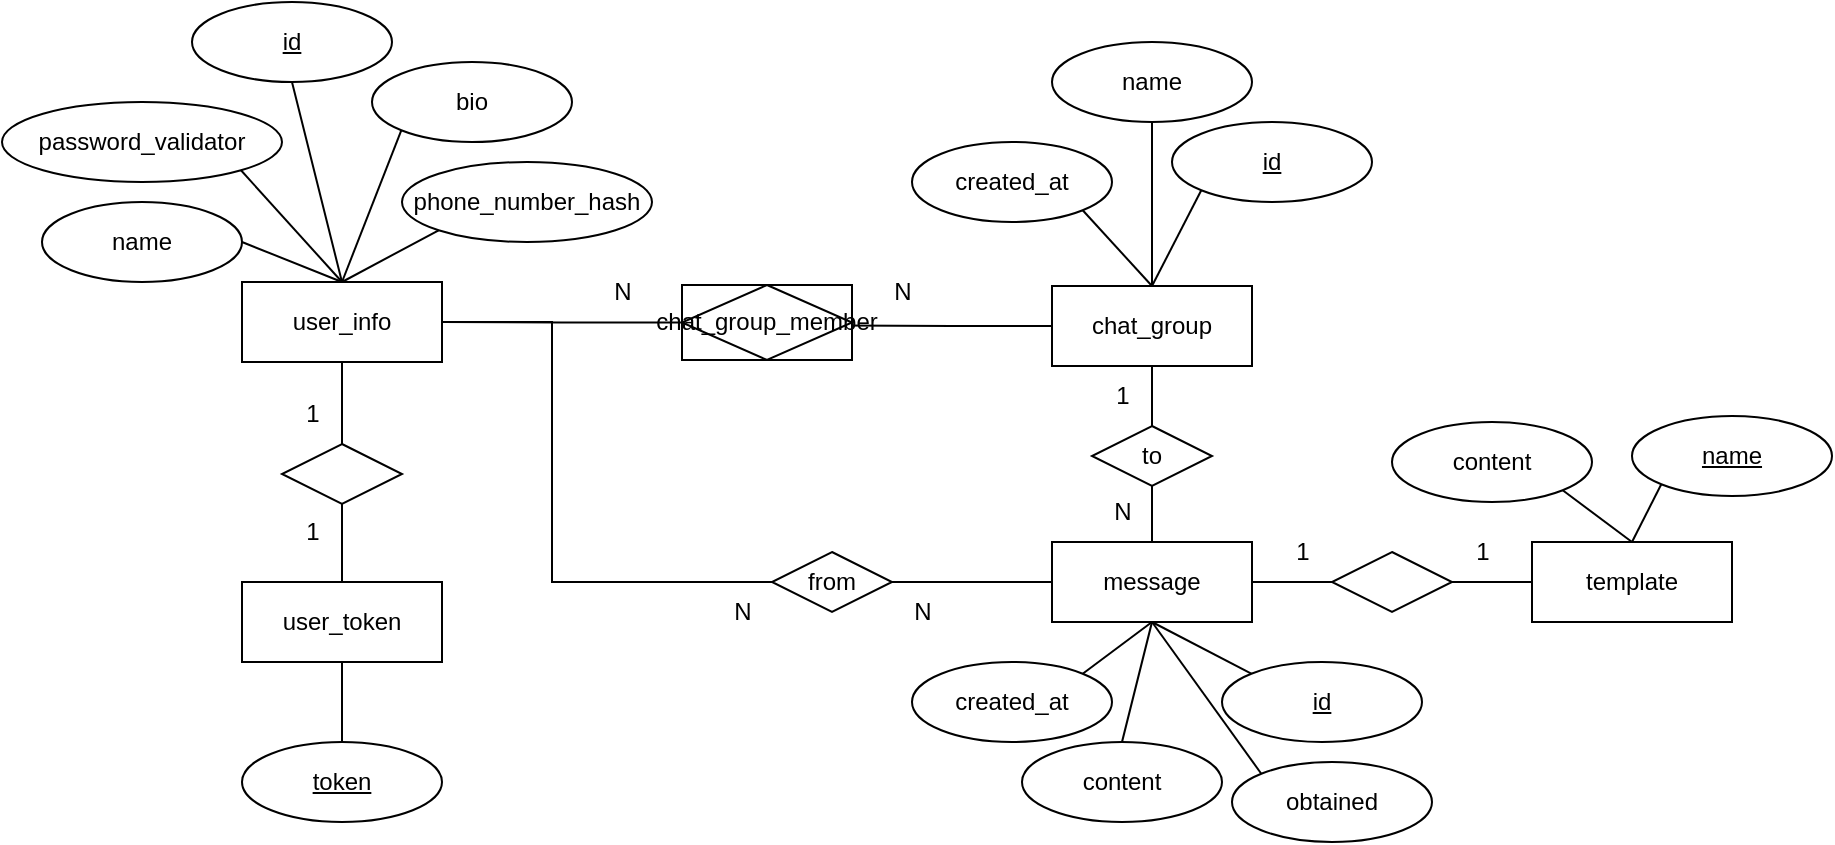 <mxfile version="21.2.1" type="device">
  <diagram name="Page-1" id="E2ZtGCwxdCxtEcR6BE48">
    <mxGraphModel dx="2247" dy="1835" grid="1" gridSize="10" guides="1" tooltips="1" connect="1" arrows="1" fold="1" page="1" pageScale="1" pageWidth="850" pageHeight="1100" math="0" shadow="0">
      <root>
        <mxCell id="0" />
        <mxCell id="1" parent="0" />
        <mxCell id="KKSkskm10w2vr5W7g7zr-9" value="name" style="ellipse;whiteSpace=wrap;html=1;align=center;" parent="1" vertex="1">
          <mxGeometry x="-115" y="-50" width="100" height="40" as="geometry" />
        </mxCell>
        <mxCell id="KKSkskm10w2vr5W7g7zr-10" value="phone_number_hash" style="ellipse;whiteSpace=wrap;html=1;align=center;" parent="1" vertex="1">
          <mxGeometry x="65" y="-70" width="125" height="40" as="geometry" />
        </mxCell>
        <mxCell id="KKSkskm10w2vr5W7g7zr-15" value="id" style="ellipse;whiteSpace=wrap;html=1;align=center;fontStyle=4;" parent="1" vertex="1">
          <mxGeometry x="450" y="-90" width="100" height="40" as="geometry" />
        </mxCell>
        <mxCell id="KKSkskm10w2vr5W7g7zr-16" value="id" style="ellipse;whiteSpace=wrap;html=1;align=center;fontStyle=4;" parent="1" vertex="1">
          <mxGeometry x="475" y="180" width="100" height="40" as="geometry" />
        </mxCell>
        <mxCell id="KKSkskm10w2vr5W7g7zr-68" style="edgeStyle=orthogonalEdgeStyle;rounded=0;orthogonalLoop=1;jettySize=auto;html=1;entryX=0.5;entryY=1;entryDx=0;entryDy=0;endArrow=none;endFill=0;" parent="1" source="KKSkskm10w2vr5W7g7zr-17" target="KKSkskm10w2vr5W7g7zr-38" edge="1">
          <mxGeometry relative="1" as="geometry" />
        </mxCell>
        <mxCell id="KKSkskm10w2vr5W7g7zr-17" value="token" style="ellipse;whiteSpace=wrap;html=1;align=center;fontStyle=4;" parent="1" vertex="1">
          <mxGeometry x="-15" y="220" width="100" height="40" as="geometry" />
        </mxCell>
        <mxCell id="KKSkskm10w2vr5W7g7zr-19" value="id" style="ellipse;whiteSpace=wrap;html=1;align=center;fontStyle=4;" parent="1" vertex="1">
          <mxGeometry x="-40" y="-150" width="100" height="40" as="geometry" />
        </mxCell>
        <mxCell id="KKSkskm10w2vr5W7g7zr-24" value="name" style="ellipse;whiteSpace=wrap;html=1;align=center;" parent="1" vertex="1">
          <mxGeometry x="390" y="-130" width="100" height="40" as="geometry" />
        </mxCell>
        <mxCell id="KKSkskm10w2vr5W7g7zr-25" value="content" style="ellipse;whiteSpace=wrap;html=1;align=center;" parent="1" vertex="1">
          <mxGeometry x="375" y="220" width="100" height="40" as="geometry" />
        </mxCell>
        <mxCell id="KKSkskm10w2vr5W7g7zr-27" value="created_at" style="ellipse;whiteSpace=wrap;html=1;align=center;" parent="1" vertex="1">
          <mxGeometry x="320" y="180" width="100" height="40" as="geometry" />
        </mxCell>
        <mxCell id="KKSkskm10w2vr5W7g7zr-28" value="obtained" style="ellipse;whiteSpace=wrap;html=1;align=center;" parent="1" vertex="1">
          <mxGeometry x="480" y="230" width="100" height="40" as="geometry" />
        </mxCell>
        <mxCell id="KKSkskm10w2vr5W7g7zr-29" value="bio" style="ellipse;whiteSpace=wrap;html=1;align=center;" parent="1" vertex="1">
          <mxGeometry x="50" y="-120" width="100" height="40" as="geometry" />
        </mxCell>
        <mxCell id="KKSkskm10w2vr5W7g7zr-32" value="password_validator" style="ellipse;whiteSpace=wrap;html=1;align=center;" parent="1" vertex="1">
          <mxGeometry x="-135" y="-100" width="140" height="40" as="geometry" />
        </mxCell>
        <mxCell id="KKSkskm10w2vr5W7g7zr-69" style="edgeStyle=orthogonalEdgeStyle;rounded=0;orthogonalLoop=1;jettySize=auto;html=1;entryX=0.937;entryY=0.54;entryDx=0;entryDy=0;entryPerimeter=0;endArrow=none;endFill=0;" parent="1" source="KKSkskm10w2vr5W7g7zr-36" target="KKSkskm10w2vr5W7g7zr-43" edge="1">
          <mxGeometry relative="1" as="geometry" />
        </mxCell>
        <mxCell id="KKSkskm10w2vr5W7g7zr-36" value="chat_group" style="whiteSpace=wrap;html=1;align=center;" parent="1" vertex="1">
          <mxGeometry x="390" y="-8" width="100" height="40" as="geometry" />
        </mxCell>
        <mxCell id="KKSkskm10w2vr5W7g7zr-71" style="edgeStyle=orthogonalEdgeStyle;rounded=0;orthogonalLoop=1;jettySize=auto;html=1;entryX=0.5;entryY=1;entryDx=0;entryDy=0;endArrow=none;endFill=0;" parent="1" source="KKSkskm10w2vr5W7g7zr-37" target="KKSkskm10w2vr5W7g7zr-70" edge="1">
          <mxGeometry relative="1" as="geometry" />
        </mxCell>
        <mxCell id="OJH82tu03b6ZQ5CeQSJa-3" style="edgeStyle=orthogonalEdgeStyle;rounded=0;orthogonalLoop=1;jettySize=auto;html=1;entryX=0;entryY=0.5;entryDx=0;entryDy=0;endArrow=none;endFill=0;" edge="1" parent="1" source="KKSkskm10w2vr5W7g7zr-37" target="OJH82tu03b6ZQ5CeQSJa-1">
          <mxGeometry relative="1" as="geometry" />
        </mxCell>
        <mxCell id="KKSkskm10w2vr5W7g7zr-37" value="message" style="whiteSpace=wrap;html=1;align=center;" parent="1" vertex="1">
          <mxGeometry x="390" y="120" width="100" height="40" as="geometry" />
        </mxCell>
        <mxCell id="KKSkskm10w2vr5W7g7zr-66" style="edgeStyle=orthogonalEdgeStyle;rounded=0;orthogonalLoop=1;jettySize=auto;html=1;entryX=0.5;entryY=1;entryDx=0;entryDy=0;endArrow=none;endFill=0;" parent="1" source="KKSkskm10w2vr5W7g7zr-38" target="KKSkskm10w2vr5W7g7zr-41" edge="1">
          <mxGeometry relative="1" as="geometry" />
        </mxCell>
        <mxCell id="KKSkskm10w2vr5W7g7zr-38" value="user_token" style="whiteSpace=wrap;html=1;align=center;" parent="1" vertex="1">
          <mxGeometry x="-15" y="140" width="100" height="40" as="geometry" />
        </mxCell>
        <mxCell id="KKSkskm10w2vr5W7g7zr-39" value="user_info" style="whiteSpace=wrap;html=1;align=center;" parent="1" vertex="1">
          <mxGeometry x="-15" y="-10" width="100" height="40" as="geometry" />
        </mxCell>
        <mxCell id="KKSkskm10w2vr5W7g7zr-65" style="edgeStyle=orthogonalEdgeStyle;rounded=0;orthogonalLoop=1;jettySize=auto;html=1;entryX=0.5;entryY=1;entryDx=0;entryDy=0;endArrow=none;endFill=0;" parent="1" source="KKSkskm10w2vr5W7g7zr-41" target="KKSkskm10w2vr5W7g7zr-39" edge="1">
          <mxGeometry relative="1" as="geometry" />
        </mxCell>
        <mxCell id="KKSkskm10w2vr5W7g7zr-41" value="" style="shape=rhombus;perimeter=rhombusPerimeter;whiteSpace=wrap;html=1;align=center;" parent="1" vertex="1">
          <mxGeometry x="5" y="71" width="60" height="30" as="geometry" />
        </mxCell>
        <mxCell id="KKSkskm10w2vr5W7g7zr-64" style="edgeStyle=orthogonalEdgeStyle;rounded=0;orthogonalLoop=1;jettySize=auto;html=1;entryX=1;entryY=0.5;entryDx=0;entryDy=0;endArrow=none;endFill=0;" parent="1" source="KKSkskm10w2vr5W7g7zr-43" target="KKSkskm10w2vr5W7g7zr-39" edge="1">
          <mxGeometry relative="1" as="geometry" />
        </mxCell>
        <mxCell id="KKSkskm10w2vr5W7g7zr-43" value="chat_group_member" style="shape=associativeEntity;whiteSpace=wrap;html=1;align=center;" parent="1" vertex="1">
          <mxGeometry x="205" y="-8.5" width="85" height="37.5" as="geometry" />
        </mxCell>
        <mxCell id="KKSkskm10w2vr5W7g7zr-51" value="" style="endArrow=none;html=1;rounded=0;entryX=0.5;entryY=1;entryDx=0;entryDy=0;" parent="1" target="KKSkskm10w2vr5W7g7zr-19" edge="1">
          <mxGeometry width="50" height="50" relative="1" as="geometry">
            <mxPoint x="35" y="-10" as="sourcePoint" />
            <mxPoint x="25" y="-130" as="targetPoint" />
          </mxGeometry>
        </mxCell>
        <mxCell id="KKSkskm10w2vr5W7g7zr-52" value="" style="endArrow=none;html=1;rounded=0;entryX=1;entryY=1;entryDx=0;entryDy=0;exitX=0.5;exitY=0;exitDx=0;exitDy=0;" parent="1" source="KKSkskm10w2vr5W7g7zr-39" target="KKSkskm10w2vr5W7g7zr-32" edge="1">
          <mxGeometry width="50" height="50" relative="1" as="geometry">
            <mxPoint x="35" y="-10" as="sourcePoint" />
            <mxPoint x="-35" y="-80" as="targetPoint" />
          </mxGeometry>
        </mxCell>
        <mxCell id="KKSkskm10w2vr5W7g7zr-53" value="" style="endArrow=none;html=1;rounded=0;entryX=0;entryY=1;entryDx=0;entryDy=0;" parent="1" target="KKSkskm10w2vr5W7g7zr-29" edge="1">
          <mxGeometry width="50" height="50" relative="1" as="geometry">
            <mxPoint x="35" y="-10" as="sourcePoint" />
            <mxPoint x="55" y="-100" as="targetPoint" />
          </mxGeometry>
        </mxCell>
        <mxCell id="KKSkskm10w2vr5W7g7zr-54" value="" style="endArrow=none;html=1;rounded=0;entryX=1;entryY=0.5;entryDx=0;entryDy=0;exitX=0.5;exitY=0;exitDx=0;exitDy=0;" parent="1" source="KKSkskm10w2vr5W7g7zr-39" target="KKSkskm10w2vr5W7g7zr-9" edge="1">
          <mxGeometry width="50" height="50" relative="1" as="geometry">
            <mxPoint x="16" y="50" as="sourcePoint" />
            <mxPoint x="-35" y="-26" as="targetPoint" />
          </mxGeometry>
        </mxCell>
        <mxCell id="KKSkskm10w2vr5W7g7zr-55" value="" style="endArrow=none;html=1;rounded=0;entryX=0;entryY=1;entryDx=0;entryDy=0;" parent="1" target="KKSkskm10w2vr5W7g7zr-10" edge="1">
          <mxGeometry width="50" height="50" relative="1" as="geometry">
            <mxPoint x="35" y="-10" as="sourcePoint" />
            <mxPoint x="101" y="-34" as="targetPoint" />
          </mxGeometry>
        </mxCell>
        <mxCell id="KKSkskm10w2vr5W7g7zr-61" value="1" style="text;html=1;align=center;verticalAlign=middle;resizable=0;points=[];autosize=1;strokeColor=none;fillColor=none;" parent="1" vertex="1">
          <mxGeometry x="5" y="100" width="30" height="30" as="geometry" />
        </mxCell>
        <mxCell id="KKSkskm10w2vr5W7g7zr-63" value="1" style="text;html=1;align=center;verticalAlign=middle;resizable=0;points=[];autosize=1;strokeColor=none;fillColor=none;" parent="1" vertex="1">
          <mxGeometry x="5" y="41" width="30" height="30" as="geometry" />
        </mxCell>
        <mxCell id="KKSkskm10w2vr5W7g7zr-72" style="edgeStyle=orthogonalEdgeStyle;rounded=0;orthogonalLoop=1;jettySize=auto;html=1;entryX=0.5;entryY=1;entryDx=0;entryDy=0;endArrow=none;endFill=0;" parent="1" source="KKSkskm10w2vr5W7g7zr-70" target="KKSkskm10w2vr5W7g7zr-36" edge="1">
          <mxGeometry relative="1" as="geometry" />
        </mxCell>
        <mxCell id="KKSkskm10w2vr5W7g7zr-70" value="to" style="shape=rhombus;perimeter=rhombusPerimeter;whiteSpace=wrap;html=1;align=center;" parent="1" vertex="1">
          <mxGeometry x="410" y="62" width="60" height="30" as="geometry" />
        </mxCell>
        <mxCell id="KKSkskm10w2vr5W7g7zr-73" value="N" style="text;html=1;align=center;verticalAlign=middle;resizable=0;points=[];autosize=1;strokeColor=none;fillColor=none;" parent="1" vertex="1">
          <mxGeometry x="410" y="90" width="30" height="30" as="geometry" />
        </mxCell>
        <mxCell id="KKSkskm10w2vr5W7g7zr-75" value="1" style="text;html=1;align=center;verticalAlign=middle;resizable=0;points=[];autosize=1;strokeColor=none;fillColor=none;" parent="1" vertex="1">
          <mxGeometry x="410" y="32" width="30" height="30" as="geometry" />
        </mxCell>
        <mxCell id="KKSkskm10w2vr5W7g7zr-76" value="" style="endArrow=none;html=1;rounded=0;entryX=0.5;entryY=1;entryDx=0;entryDy=0;exitX=0.5;exitY=0;exitDx=0;exitDy=0;" parent="1" source="KKSkskm10w2vr5W7g7zr-36" target="KKSkskm10w2vr5W7g7zr-24" edge="1">
          <mxGeometry width="50" height="50" relative="1" as="geometry">
            <mxPoint x="435" y="40" as="sourcePoint" />
            <mxPoint x="410" y="-60" as="targetPoint" />
          </mxGeometry>
        </mxCell>
        <mxCell id="KKSkskm10w2vr5W7g7zr-77" value="" style="endArrow=none;html=1;rounded=0;entryX=0;entryY=1;entryDx=0;entryDy=0;exitX=0.5;exitY=0;exitDx=0;exitDy=0;" parent="1" source="KKSkskm10w2vr5W7g7zr-36" target="KKSkskm10w2vr5W7g7zr-15" edge="1">
          <mxGeometry width="50" height="50" relative="1" as="geometry">
            <mxPoint x="440" y="-10" as="sourcePoint" />
            <mxPoint x="510" y="-62" as="targetPoint" />
          </mxGeometry>
        </mxCell>
        <mxCell id="KKSkskm10w2vr5W7g7zr-78" value="created_at" style="ellipse;whiteSpace=wrap;html=1;align=center;" parent="1" vertex="1">
          <mxGeometry x="320" y="-80" width="100" height="40" as="geometry" />
        </mxCell>
        <mxCell id="KKSkskm10w2vr5W7g7zr-79" value="" style="endArrow=none;html=1;rounded=0;entryX=1;entryY=1;entryDx=0;entryDy=0;exitX=0.5;exitY=0;exitDx=0;exitDy=0;" parent="1" source="KKSkskm10w2vr5W7g7zr-36" target="KKSkskm10w2vr5W7g7zr-78" edge="1">
          <mxGeometry width="50" height="50" relative="1" as="geometry">
            <mxPoint x="377.5" as="sourcePoint" />
            <mxPoint x="402.5" y="-48" as="targetPoint" />
          </mxGeometry>
        </mxCell>
        <mxCell id="KKSkskm10w2vr5W7g7zr-80" value="" style="endArrow=none;html=1;rounded=0;exitX=1;exitY=0;exitDx=0;exitDy=0;" parent="1" source="KKSkskm10w2vr5W7g7zr-27" edge="1">
          <mxGeometry width="50" height="50" relative="1" as="geometry">
            <mxPoint x="470" y="198" as="sourcePoint" />
            <mxPoint x="440" y="160" as="targetPoint" />
          </mxGeometry>
        </mxCell>
        <mxCell id="KKSkskm10w2vr5W7g7zr-81" value="" style="endArrow=none;html=1;rounded=0;entryX=0.5;entryY=1;entryDx=0;entryDy=0;exitX=0.5;exitY=0;exitDx=0;exitDy=0;" parent="1" source="KKSkskm10w2vr5W7g7zr-25" target="KKSkskm10w2vr5W7g7zr-37" edge="1">
          <mxGeometry width="50" height="50" relative="1" as="geometry">
            <mxPoint x="460" y="220" as="sourcePoint" />
            <mxPoint x="525" y="177" as="targetPoint" />
          </mxGeometry>
        </mxCell>
        <mxCell id="KKSkskm10w2vr5W7g7zr-83" value="" style="endArrow=none;html=1;rounded=0;exitX=0;exitY=0;exitDx=0;exitDy=0;" parent="1" source="KKSkskm10w2vr5W7g7zr-28" edge="1">
          <mxGeometry width="50" height="50" relative="1" as="geometry">
            <mxPoint x="490" y="250" as="sourcePoint" />
            <mxPoint x="440" y="160" as="targetPoint" />
          </mxGeometry>
        </mxCell>
        <mxCell id="KKSkskm10w2vr5W7g7zr-84" value="" style="endArrow=none;html=1;rounded=0;entryX=0.5;entryY=1;entryDx=0;entryDy=0;exitX=0;exitY=0;exitDx=0;exitDy=0;" parent="1" source="KKSkskm10w2vr5W7g7zr-16" target="KKSkskm10w2vr5W7g7zr-37" edge="1">
          <mxGeometry width="50" height="50" relative="1" as="geometry">
            <mxPoint x="580" y="172" as="sourcePoint" />
            <mxPoint x="590" y="92" as="targetPoint" />
          </mxGeometry>
        </mxCell>
        <mxCell id="KKSkskm10w2vr5W7g7zr-86" style="edgeStyle=orthogonalEdgeStyle;rounded=0;orthogonalLoop=1;jettySize=auto;html=1;entryX=0;entryY=0.5;entryDx=0;entryDy=0;endArrow=none;endFill=0;" parent="1" source="KKSkskm10w2vr5W7g7zr-85" target="KKSkskm10w2vr5W7g7zr-37" edge="1">
          <mxGeometry relative="1" as="geometry" />
        </mxCell>
        <mxCell id="KKSkskm10w2vr5W7g7zr-88" style="edgeStyle=orthogonalEdgeStyle;rounded=0;orthogonalLoop=1;jettySize=auto;html=1;entryX=1;entryY=0.5;entryDx=0;entryDy=0;endArrow=none;endFill=0;" parent="1" source="KKSkskm10w2vr5W7g7zr-85" target="KKSkskm10w2vr5W7g7zr-39" edge="1">
          <mxGeometry relative="1" as="geometry">
            <Array as="points">
              <mxPoint x="140" y="140" />
              <mxPoint x="140" y="10" />
            </Array>
          </mxGeometry>
        </mxCell>
        <mxCell id="KKSkskm10w2vr5W7g7zr-85" value="from" style="shape=rhombus;perimeter=rhombusPerimeter;whiteSpace=wrap;html=1;align=center;" parent="1" vertex="1">
          <mxGeometry x="250" y="125" width="60" height="30" as="geometry" />
        </mxCell>
        <mxCell id="KKSkskm10w2vr5W7g7zr-89" value="N" style="text;html=1;align=center;verticalAlign=middle;resizable=0;points=[];autosize=1;strokeColor=none;fillColor=none;" parent="1" vertex="1">
          <mxGeometry x="160" y="-20" width="30" height="30" as="geometry" />
        </mxCell>
        <mxCell id="KKSkskm10w2vr5W7g7zr-90" value="N" style="text;html=1;align=center;verticalAlign=middle;resizable=0;points=[];autosize=1;strokeColor=none;fillColor=none;" parent="1" vertex="1">
          <mxGeometry x="300" y="-20" width="30" height="30" as="geometry" />
        </mxCell>
        <mxCell id="KKSkskm10w2vr5W7g7zr-91" value="N" style="text;html=1;align=center;verticalAlign=middle;resizable=0;points=[];autosize=1;strokeColor=none;fillColor=none;" parent="1" vertex="1">
          <mxGeometry x="220" y="140" width="30" height="30" as="geometry" />
        </mxCell>
        <mxCell id="KKSkskm10w2vr5W7g7zr-92" value="N" style="text;html=1;align=center;verticalAlign=middle;resizable=0;points=[];autosize=1;strokeColor=none;fillColor=none;" parent="1" vertex="1">
          <mxGeometry x="310" y="140" width="30" height="30" as="geometry" />
        </mxCell>
        <mxCell id="OJH82tu03b6ZQ5CeQSJa-1" value="" style="shape=rhombus;perimeter=rhombusPerimeter;whiteSpace=wrap;html=1;align=center;" vertex="1" parent="1">
          <mxGeometry x="530" y="125" width="60" height="30" as="geometry" />
        </mxCell>
        <mxCell id="OJH82tu03b6ZQ5CeQSJa-4" style="edgeStyle=orthogonalEdgeStyle;rounded=0;orthogonalLoop=1;jettySize=auto;html=1;entryX=1;entryY=0.5;entryDx=0;entryDy=0;endArrow=none;endFill=0;" edge="1" parent="1" source="OJH82tu03b6ZQ5CeQSJa-2" target="OJH82tu03b6ZQ5CeQSJa-1">
          <mxGeometry relative="1" as="geometry" />
        </mxCell>
        <mxCell id="OJH82tu03b6ZQ5CeQSJa-2" value="template" style="whiteSpace=wrap;html=1;align=center;" vertex="1" parent="1">
          <mxGeometry x="630" y="120" width="100" height="40" as="geometry" />
        </mxCell>
        <mxCell id="OJH82tu03b6ZQ5CeQSJa-5" value="content" style="ellipse;whiteSpace=wrap;html=1;align=center;" vertex="1" parent="1">
          <mxGeometry x="560" y="60" width="100" height="40" as="geometry" />
        </mxCell>
        <mxCell id="OJH82tu03b6ZQ5CeQSJa-6" value="" style="endArrow=none;html=1;rounded=0;entryX=1;entryY=1;entryDx=0;entryDy=0;exitX=0.5;exitY=0;exitDx=0;exitDy=0;" edge="1" parent="1" source="OJH82tu03b6ZQ5CeQSJa-2" target="OJH82tu03b6ZQ5CeQSJa-5">
          <mxGeometry width="50" height="50" relative="1" as="geometry">
            <mxPoint x="615" y="135" as="sourcePoint" />
            <mxPoint x="630" y="75" as="targetPoint" />
          </mxGeometry>
        </mxCell>
        <mxCell id="OJH82tu03b6ZQ5CeQSJa-8" value="name" style="ellipse;whiteSpace=wrap;html=1;align=center;fontStyle=4;" vertex="1" parent="1">
          <mxGeometry x="680" y="57" width="100" height="40" as="geometry" />
        </mxCell>
        <mxCell id="OJH82tu03b6ZQ5CeQSJa-9" value="" style="endArrow=none;html=1;rounded=0;entryX=0;entryY=1;entryDx=0;entryDy=0;exitX=0.5;exitY=0;exitDx=0;exitDy=0;" edge="1" parent="1" source="OJH82tu03b6ZQ5CeQSJa-2" target="OJH82tu03b6ZQ5CeQSJa-8">
          <mxGeometry width="50" height="50" relative="1" as="geometry">
            <mxPoint x="752.5" y="112" as="sourcePoint" />
            <mxPoint x="707.5" y="76" as="targetPoint" />
          </mxGeometry>
        </mxCell>
        <mxCell id="OJH82tu03b6ZQ5CeQSJa-10" value="1" style="text;html=1;align=center;verticalAlign=middle;resizable=0;points=[];autosize=1;strokeColor=none;fillColor=none;" vertex="1" parent="1">
          <mxGeometry x="500" y="110" width="30" height="30" as="geometry" />
        </mxCell>
        <mxCell id="OJH82tu03b6ZQ5CeQSJa-11" value="1" style="text;html=1;align=center;verticalAlign=middle;resizable=0;points=[];autosize=1;strokeColor=none;fillColor=none;" vertex="1" parent="1">
          <mxGeometry x="590" y="110" width="30" height="30" as="geometry" />
        </mxCell>
      </root>
    </mxGraphModel>
  </diagram>
</mxfile>
